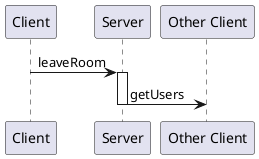 @startuml leaveRoom

Client -> Server: leaveRoom
activate Server
Server -> "Other Client": getUsers
deactivate Server

@enduml

